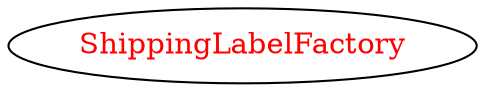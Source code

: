 digraph dependencyGraph {
 concentrate=true;
 ranksep="2.0";
 rankdir="LR"; 
 splines="ortho";
"ShippingLabelFactory" [fontcolor="red"];
}